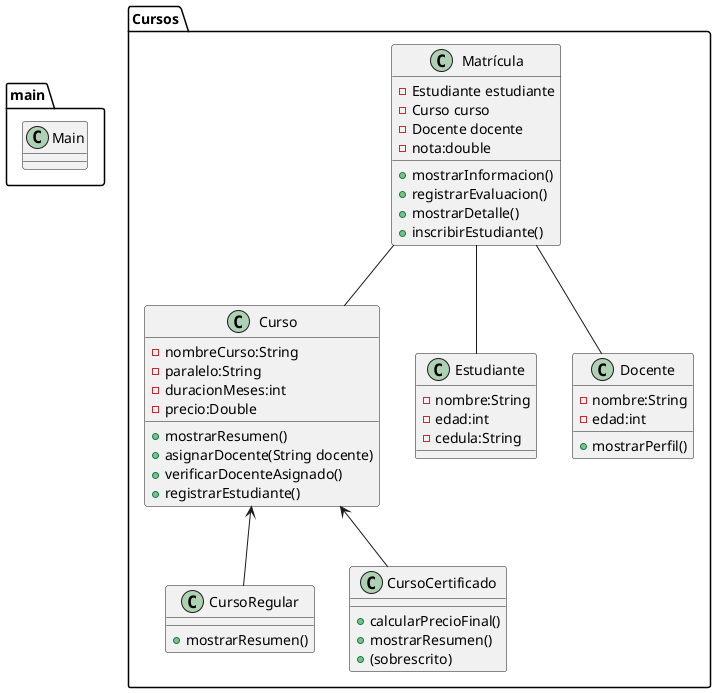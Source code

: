 @startuml

package main{
class Main{}
}

package Cursos{

class Matrícula{
- Estudiante estudiante
- Curso curso
- Docente docente
- nota:double
+ mostrarInformacion()
+ registrarEvaluacion()
+ mostrarDetalle()
+ inscribirEstudiante()
}

class Curso{
- nombreCurso:String
- paralelo:String
- duracionMeses:int
- precio:Double
+ mostrarResumen()
+ asignarDocente(String docente)
+ verificarDocenteAsignado()
+ registrarEstudiante()
}

class CursoRegular{
+mostrarResumen()
}

class CursoCertificado{
+calcularPrecioFinal()
+mostrarResumen()
+(sobrescrito)
}

class Estudiante{
- nombre:String
- edad:int
- cedula:String
}

class Docente{
- nombre:String
- edad:int
+ mostrarPerfil()
}


}
Matrícula -- Curso
Matrícula -- Estudiante
Matrícula -- Docente


Curso <-- CursoRegular
Curso <-- CursoCertificado

@enduml